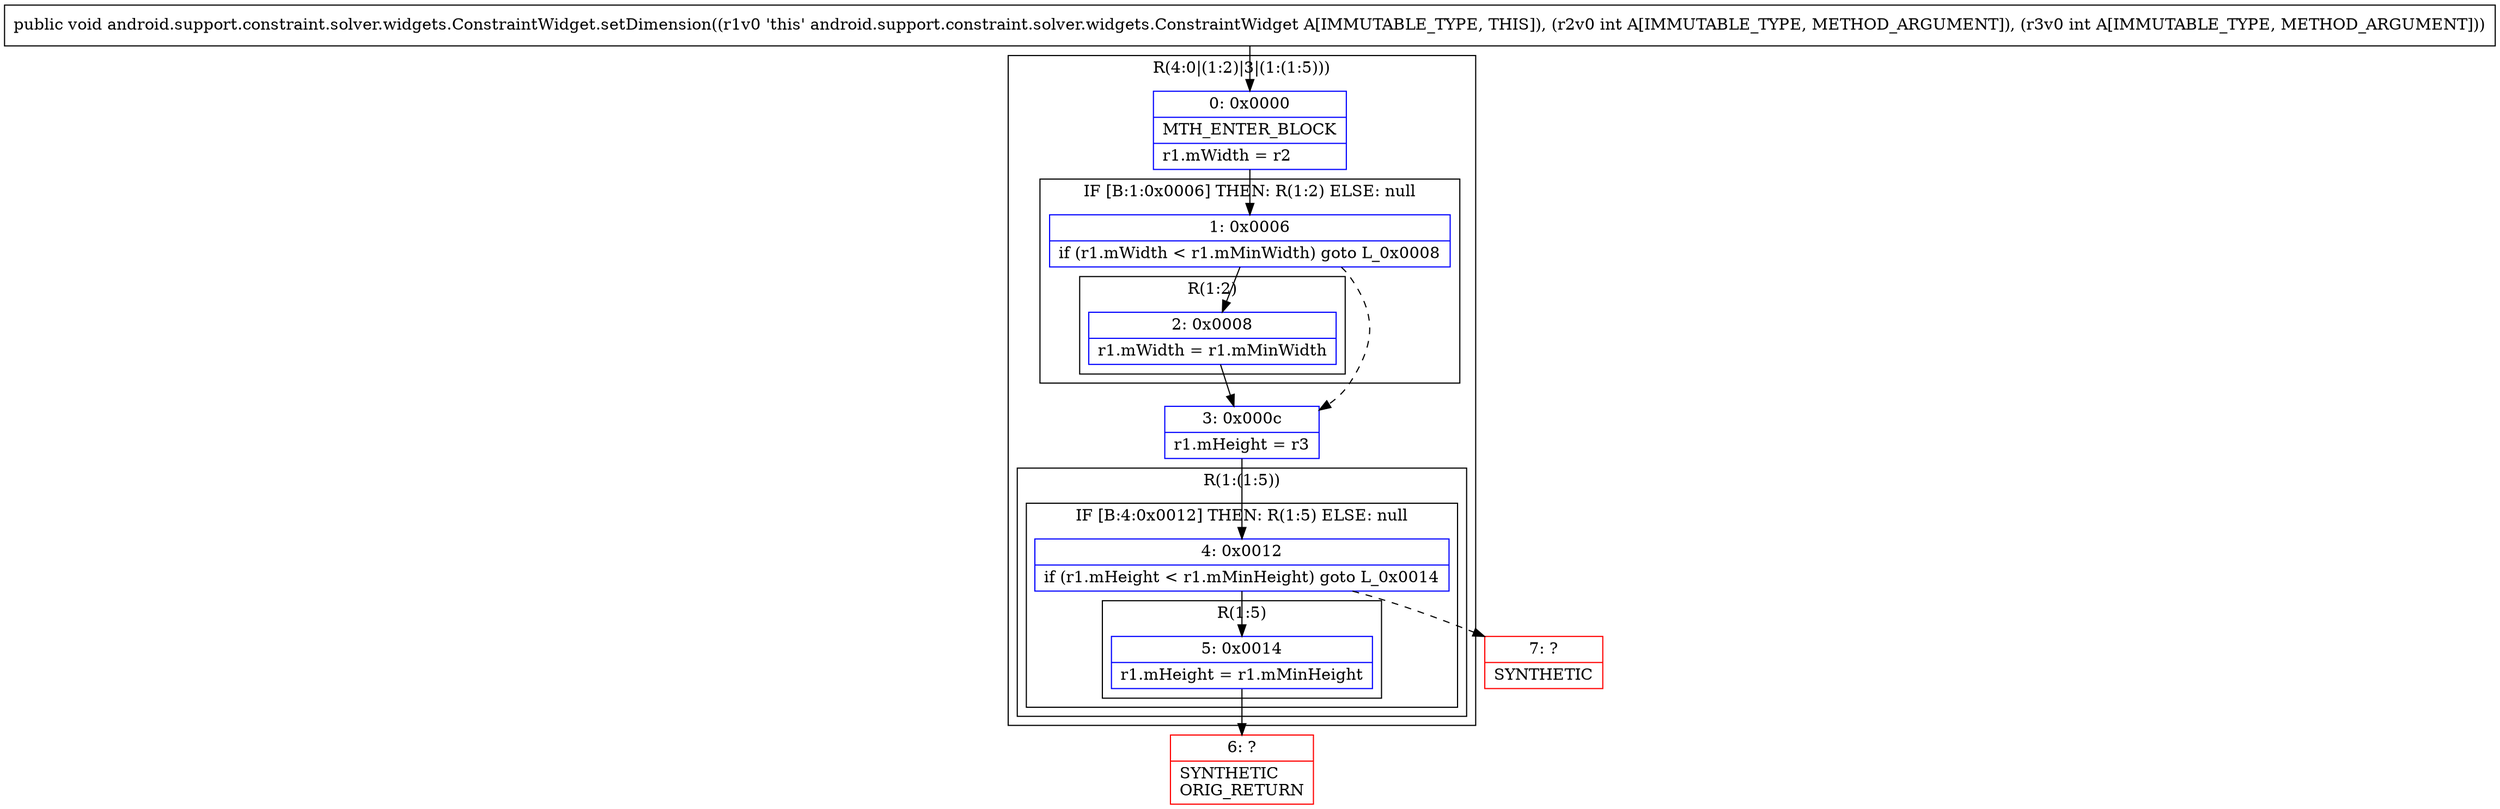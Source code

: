 digraph "CFG forandroid.support.constraint.solver.widgets.ConstraintWidget.setDimension(II)V" {
subgraph cluster_Region_775175021 {
label = "R(4:0|(1:2)|3|(1:(1:5)))";
node [shape=record,color=blue];
Node_0 [shape=record,label="{0\:\ 0x0000|MTH_ENTER_BLOCK\l|r1.mWidth = r2\l}"];
subgraph cluster_IfRegion_1059433871 {
label = "IF [B:1:0x0006] THEN: R(1:2) ELSE: null";
node [shape=record,color=blue];
Node_1 [shape=record,label="{1\:\ 0x0006|if (r1.mWidth \< r1.mMinWidth) goto L_0x0008\l}"];
subgraph cluster_Region_663344918 {
label = "R(1:2)";
node [shape=record,color=blue];
Node_2 [shape=record,label="{2\:\ 0x0008|r1.mWidth = r1.mMinWidth\l}"];
}
}
Node_3 [shape=record,label="{3\:\ 0x000c|r1.mHeight = r3\l}"];
subgraph cluster_Region_1644530447 {
label = "R(1:(1:5))";
node [shape=record,color=blue];
subgraph cluster_IfRegion_1835350897 {
label = "IF [B:4:0x0012] THEN: R(1:5) ELSE: null";
node [shape=record,color=blue];
Node_4 [shape=record,label="{4\:\ 0x0012|if (r1.mHeight \< r1.mMinHeight) goto L_0x0014\l}"];
subgraph cluster_Region_2143206023 {
label = "R(1:5)";
node [shape=record,color=blue];
Node_5 [shape=record,label="{5\:\ 0x0014|r1.mHeight = r1.mMinHeight\l}"];
}
}
}
}
Node_6 [shape=record,color=red,label="{6\:\ ?|SYNTHETIC\lORIG_RETURN\l}"];
Node_7 [shape=record,color=red,label="{7\:\ ?|SYNTHETIC\l}"];
MethodNode[shape=record,label="{public void android.support.constraint.solver.widgets.ConstraintWidget.setDimension((r1v0 'this' android.support.constraint.solver.widgets.ConstraintWidget A[IMMUTABLE_TYPE, THIS]), (r2v0 int A[IMMUTABLE_TYPE, METHOD_ARGUMENT]), (r3v0 int A[IMMUTABLE_TYPE, METHOD_ARGUMENT])) }"];
MethodNode -> Node_0;
Node_0 -> Node_1;
Node_1 -> Node_2;
Node_1 -> Node_3[style=dashed];
Node_2 -> Node_3;
Node_3 -> Node_4;
Node_4 -> Node_5;
Node_4 -> Node_7[style=dashed];
Node_5 -> Node_6;
}

